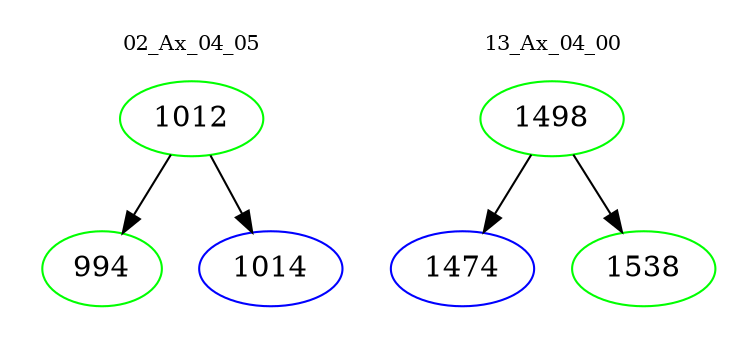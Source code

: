 digraph{
subgraph cluster_0 {
color = white
label = "02_Ax_04_05";
fontsize=10;
T0_1012 [label="1012", color="green"]
T0_1012 -> T0_994 [color="black"]
T0_994 [label="994", color="green"]
T0_1012 -> T0_1014 [color="black"]
T0_1014 [label="1014", color="blue"]
}
subgraph cluster_1 {
color = white
label = "13_Ax_04_00";
fontsize=10;
T1_1498 [label="1498", color="green"]
T1_1498 -> T1_1474 [color="black"]
T1_1474 [label="1474", color="blue"]
T1_1498 -> T1_1538 [color="black"]
T1_1538 [label="1538", color="green"]
}
}
